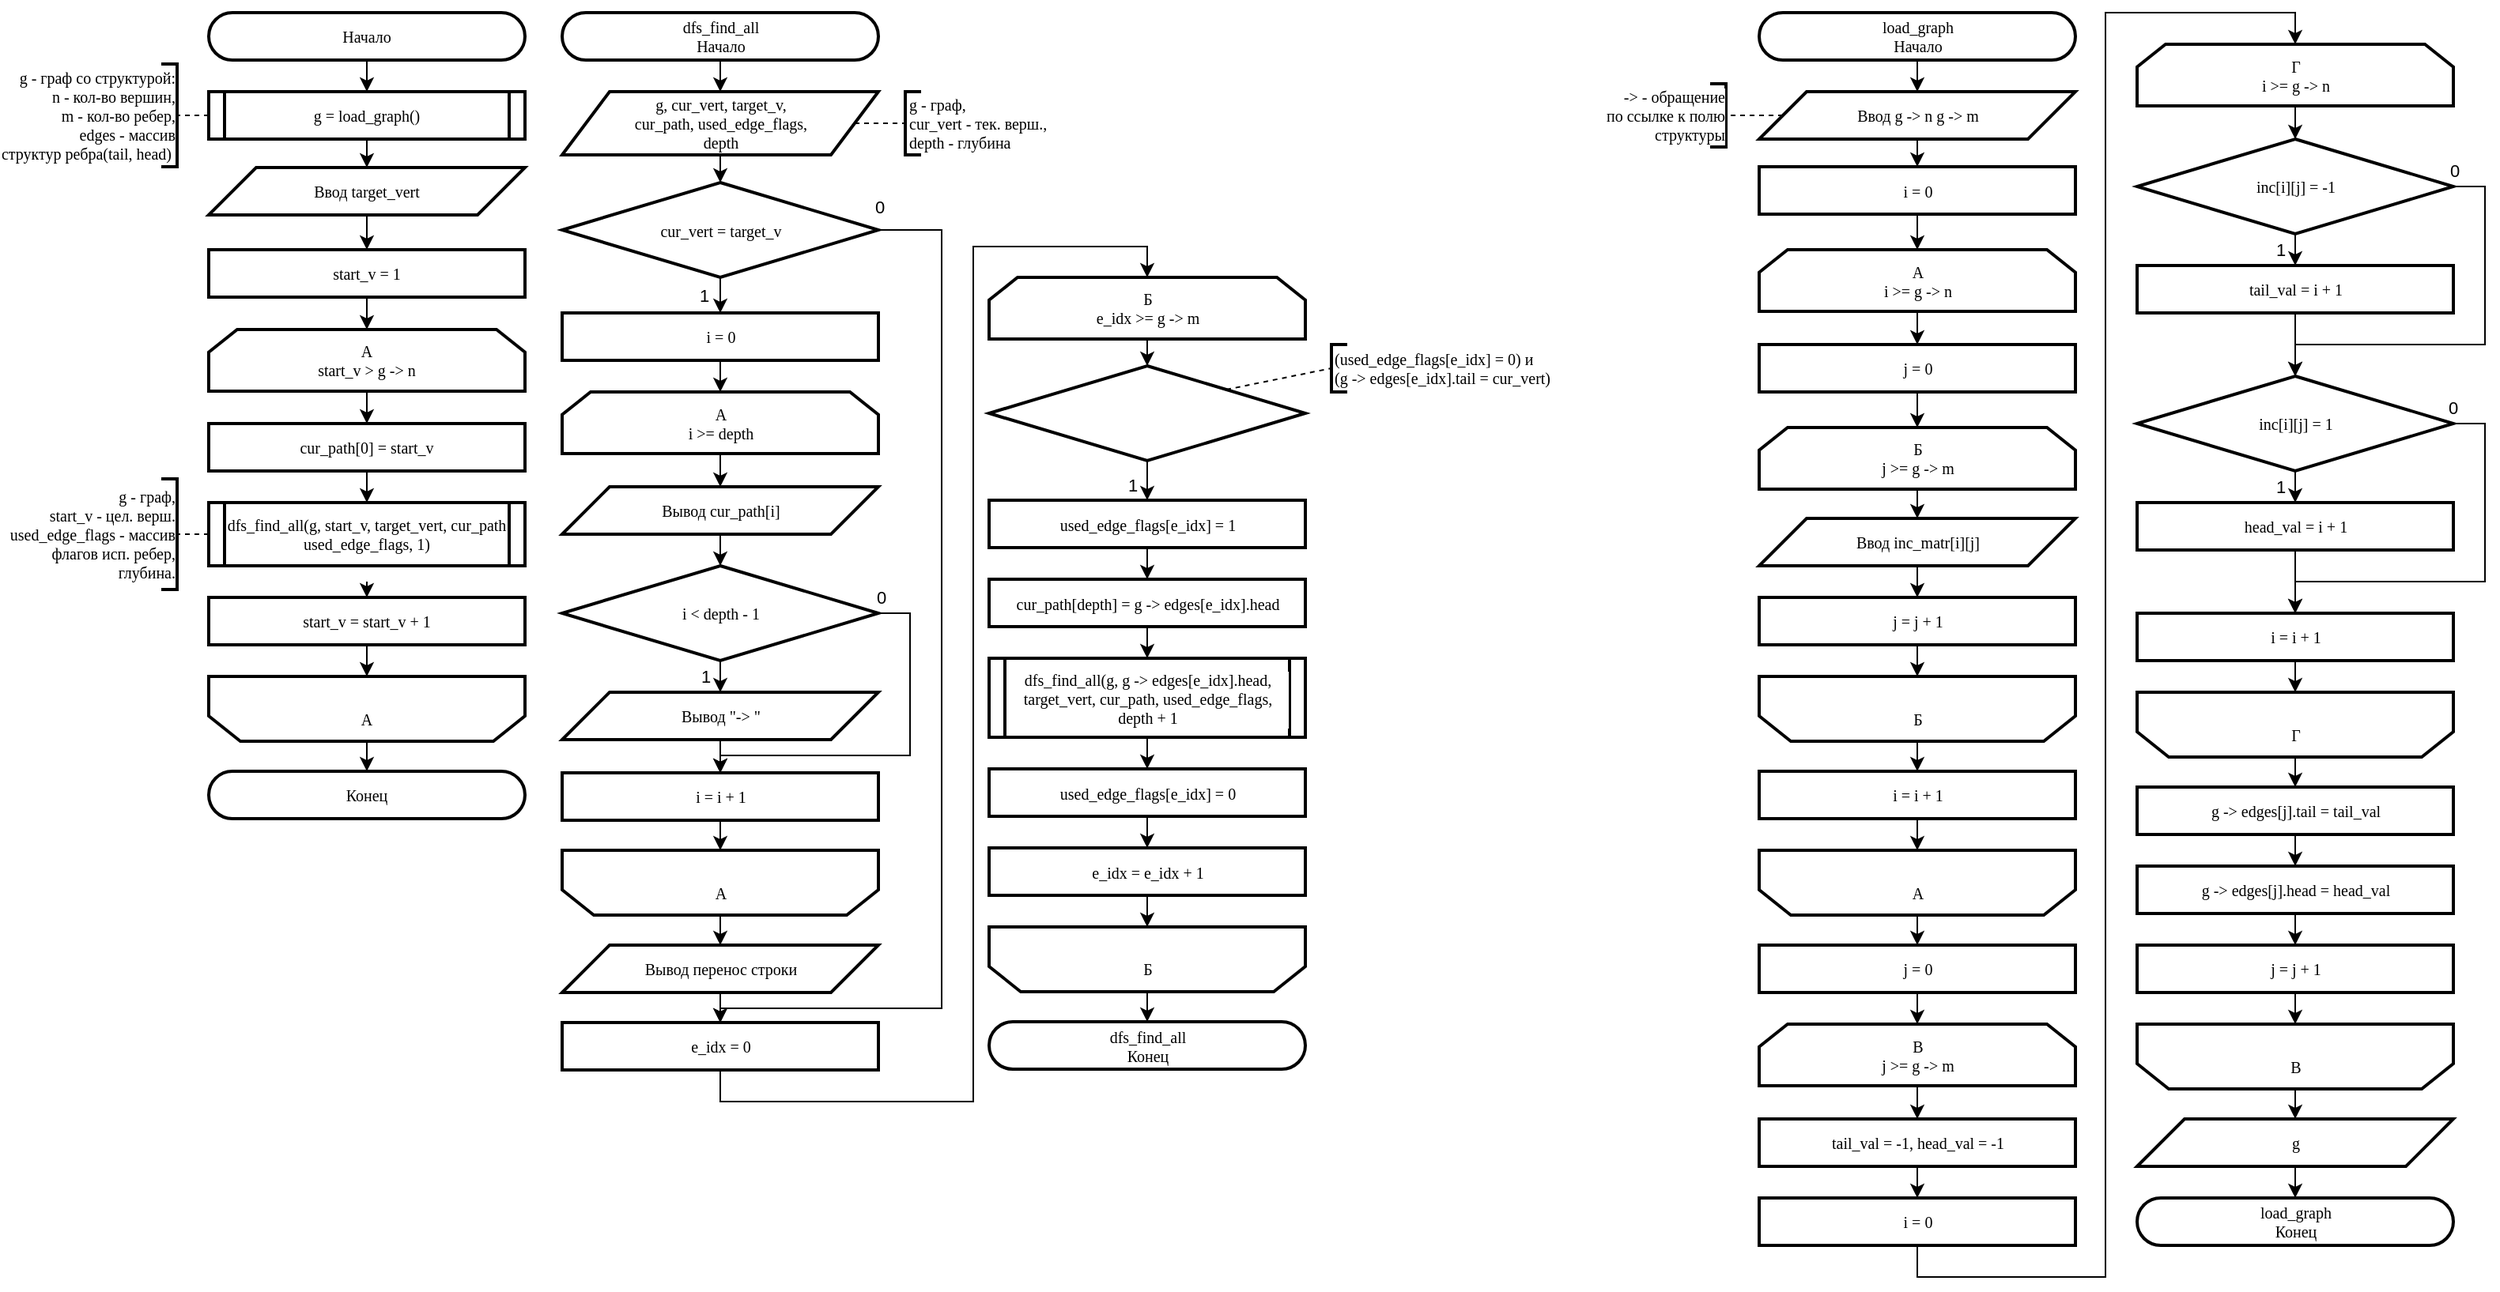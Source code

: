 <mxfile version="27.0.9">
  <diagram name="Page-1" id="dbdTNr7Wib1gjMflxDZy">
    <mxGraphModel dx="2163" dy="1329" grid="1" gridSize="10" guides="1" tooltips="1" connect="1" arrows="1" fold="1" page="1" pageScale="1" pageWidth="827" pageHeight="1169" math="0" shadow="0">
      <root>
        <mxCell id="0" />
        <mxCell id="1" parent="0" />
        <mxCell id="838Vv1wHQWAaXJnd_8k2-4" style="edgeStyle=orthogonalEdgeStyle;rounded=0;orthogonalLoop=1;jettySize=auto;html=1;exitX=0.5;exitY=1;exitDx=0;exitDy=0;entryX=0.5;entryY=0;entryDx=0;entryDy=0;" edge="1" parent="1" source="838Vv1wHQWAaXJnd_8k2-1" target="838Vv1wHQWAaXJnd_8k2-3">
          <mxGeometry relative="1" as="geometry" />
        </mxCell>
        <mxCell id="838Vv1wHQWAaXJnd_8k2-1" value="Начало" style="rounded=1;whiteSpace=wrap;html=1;arcSize=50;container=0;strokeWidth=2;fontFamily=JetBrainsMono Nerd Font;fontSize=10;labelBackgroundColor=#FFFFFF;" vertex="1" parent="1">
          <mxGeometry x="190" y="10" width="200" height="30" as="geometry" />
        </mxCell>
        <mxCell id="838Vv1wHQWAaXJnd_8k2-2" value="Конец" style="rounded=1;whiteSpace=wrap;html=1;arcSize=50;container=0;strokeWidth=2;fontFamily=JetBrainsMono Nerd Font;fontSize=10;labelBackgroundColor=#FFFFFF;" vertex="1" parent="1">
          <mxGeometry x="190" y="490" width="200" height="30" as="geometry" />
        </mxCell>
        <mxCell id="838Vv1wHQWAaXJnd_8k2-73" style="edgeStyle=orthogonalEdgeStyle;rounded=0;orthogonalLoop=1;jettySize=auto;html=1;exitX=0.5;exitY=1;exitDx=0;exitDy=0;entryX=0.5;entryY=0;entryDx=0;entryDy=0;" edge="1" parent="1" source="838Vv1wHQWAaXJnd_8k2-3" target="838Vv1wHQWAaXJnd_8k2-72">
          <mxGeometry relative="1" as="geometry" />
        </mxCell>
        <mxCell id="838Vv1wHQWAaXJnd_8k2-3" value="g = load_graph()" style="shape=process;whiteSpace=wrap;html=1;backgroundOutline=1;strokeWidth=2;size=0.05;fontFamily=JetBrainsMono Nerd Font;fontSize=10;labelBackgroundColor=#FFFFFF;" vertex="1" parent="1">
          <mxGeometry x="190.0" y="60" width="200" height="30" as="geometry" />
        </mxCell>
        <mxCell id="838Vv1wHQWAaXJnd_8k2-10" style="edgeStyle=orthogonalEdgeStyle;rounded=0;orthogonalLoop=1;jettySize=auto;html=1;exitX=0.5;exitY=1;exitDx=0;exitDy=0;entryX=0.5;entryY=0;entryDx=0;entryDy=0;" edge="1" parent="1" source="838Vv1wHQWAaXJnd_8k2-5" target="838Vv1wHQWAaXJnd_8k2-7">
          <mxGeometry relative="1" as="geometry" />
        </mxCell>
        <mxCell id="838Vv1wHQWAaXJnd_8k2-5" value="load_graph&lt;br&gt;Начало" style="rounded=1;whiteSpace=wrap;html=1;arcSize=50;container=0;strokeWidth=2;fontFamily=JetBrainsMono Nerd Font;fontSize=10;labelBackgroundColor=#FFFFFF;" vertex="1" parent="1">
          <mxGeometry x="1170.5" y="10" width="200" height="30" as="geometry" />
        </mxCell>
        <mxCell id="838Vv1wHQWAaXJnd_8k2-6" value="load_graph&lt;br&gt;Конец" style="rounded=1;whiteSpace=wrap;html=1;arcSize=50;container=0;strokeWidth=2;fontFamily=JetBrainsMono Nerd Font;fontSize=10;labelBackgroundColor=#FFFFFF;" vertex="1" parent="1">
          <mxGeometry x="1409.5" y="760" width="200" height="30" as="geometry" />
        </mxCell>
        <mxCell id="838Vv1wHQWAaXJnd_8k2-16" style="edgeStyle=orthogonalEdgeStyle;rounded=0;orthogonalLoop=1;jettySize=auto;html=1;exitX=0.5;exitY=1;exitDx=0;exitDy=0;entryX=0.5;entryY=0;entryDx=0;entryDy=0;" edge="1" parent="1" source="838Vv1wHQWAaXJnd_8k2-7" target="838Vv1wHQWAaXJnd_8k2-15">
          <mxGeometry relative="1" as="geometry" />
        </mxCell>
        <mxCell id="838Vv1wHQWAaXJnd_8k2-7" value="Ввод g -&amp;gt; n g -&amp;gt; m" style="shape=parallelogram;perimeter=parallelogramPerimeter;whiteSpace=wrap;html=1;fixedSize=1;size=30;container=0;strokeWidth=2;fontFamily=JetBrainsMono Nerd Font;fontSize=10;labelBackgroundColor=#FFFFFF;" vertex="1" parent="1">
          <mxGeometry x="1170.5" y="60" width="200" height="30" as="geometry" />
        </mxCell>
        <mxCell id="838Vv1wHQWAaXJnd_8k2-8" value="g - граф со структурой:&lt;br&gt;n - кол-во вершин,&lt;br&gt;m - кол-во ребер,&lt;br&gt;edges - массив&lt;br&gt;структур ребра(tail, head)&amp;nbsp;" style="strokeWidth=2;html=1;shape=mxgraph.flowchart.annotation_1;align=right;pointerEvents=1;fontFamily=JetBrainsMono Nerd Font;fontSize=10;labelBackgroundColor=#FFFFFF;direction=west;" vertex="1" parent="1">
          <mxGeometry x="160" y="42.5" width="10" height="65" as="geometry" />
        </mxCell>
        <mxCell id="838Vv1wHQWAaXJnd_8k2-9" style="edgeStyle=orthogonalEdgeStyle;rounded=0;orthogonalLoop=1;jettySize=auto;html=1;exitX=0;exitY=0.5;exitDx=0;exitDy=0;entryX=0;entryY=0.5;entryDx=0;entryDy=0;entryPerimeter=0;endArrow=none;endFill=0;dashed=1;fontFamily=JetBrainsMono Nerd Font;labelBackgroundColor=#FFFFFF;" edge="1" target="838Vv1wHQWAaXJnd_8k2-8" parent="1" source="838Vv1wHQWAaXJnd_8k2-3">
          <mxGeometry relative="1" as="geometry">
            <mxPoint x="410.0" y="75" as="sourcePoint" />
          </mxGeometry>
        </mxCell>
        <mxCell id="838Vv1wHQWAaXJnd_8k2-11" value="-&amp;gt; - обращение&lt;br&gt;по ссылке к полю&lt;br&gt;структуры" style="strokeWidth=2;html=1;shape=mxgraph.flowchart.annotation_1;align=right;pointerEvents=1;fontFamily=JetBrainsMono Nerd Font;fontSize=10;labelBackgroundColor=#FFFFFF;direction=west;" vertex="1" parent="1">
          <mxGeometry x="1139.5" y="55" width="10" height="40" as="geometry" />
        </mxCell>
        <mxCell id="838Vv1wHQWAaXJnd_8k2-12" style="edgeStyle=orthogonalEdgeStyle;rounded=0;orthogonalLoop=1;jettySize=auto;html=1;exitX=0;exitY=0.5;exitDx=0;exitDy=0;entryX=0;entryY=0.5;entryDx=0;entryDy=0;entryPerimeter=0;endArrow=none;endFill=0;dashed=1;fontFamily=JetBrainsMono Nerd Font;labelBackgroundColor=#FFFFFF;" edge="1" target="838Vv1wHQWAaXJnd_8k2-11" parent="1" source="838Vv1wHQWAaXJnd_8k2-7">
          <mxGeometry relative="1" as="geometry">
            <mxPoint x="1370.5" y="75" as="sourcePoint" />
          </mxGeometry>
        </mxCell>
        <mxCell id="838Vv1wHQWAaXJnd_8k2-24" style="edgeStyle=orthogonalEdgeStyle;rounded=0;orthogonalLoop=1;jettySize=auto;html=1;exitX=0.5;exitY=1;exitDx=0;exitDy=0;entryX=0.5;entryY=0;entryDx=0;entryDy=0;" edge="1" parent="1" source="838Vv1wHQWAaXJnd_8k2-13" target="838Vv1wHQWAaXJnd_8k2-23">
          <mxGeometry relative="1" as="geometry" />
        </mxCell>
        <mxCell id="838Vv1wHQWAaXJnd_8k2-13" value="&lt;div style=&quot;font-size: 10px;&quot;&gt;A&lt;/div&gt;&lt;div style=&quot;font-size: 10px;&quot;&gt;i &amp;gt;= g -&amp;gt; n&lt;/div&gt;" style="shape=loopLimit;whiteSpace=wrap;html=1;size=18;direction=east;strokeWidth=2;fontFamily=JetBrainsMono Nerd Font;fontSize=10;labelBackgroundColor=#FFFFFF;" vertex="1" parent="1">
          <mxGeometry x="1170.5" y="160" width="200" height="39" as="geometry" />
        </mxCell>
        <mxCell id="838Vv1wHQWAaXJnd_8k2-36" style="edgeStyle=orthogonalEdgeStyle;rounded=0;orthogonalLoop=1;jettySize=auto;html=1;exitX=0.5;exitY=0;exitDx=0;exitDy=0;entryX=0.5;entryY=0;entryDx=0;entryDy=0;" edge="1" parent="1" source="838Vv1wHQWAaXJnd_8k2-14" target="838Vv1wHQWAaXJnd_8k2-35">
          <mxGeometry relative="1" as="geometry" />
        </mxCell>
        <mxCell id="838Vv1wHQWAaXJnd_8k2-14" value="&lt;div style=&quot;font-size: 10px;&quot;&gt;&lt;br style=&quot;font-size: 10px;&quot;&gt;&lt;/div&gt;&lt;div style=&quot;font-size: 10px;&quot;&gt;A&lt;/div&gt;" style="shape=loopLimit;whiteSpace=wrap;html=1;size=20;direction=west;strokeWidth=2;fontFamily=JetBrainsMono Nerd Font;fontSize=10;labelBackgroundColor=#FFFFFF;" vertex="1" parent="1">
          <mxGeometry x="1170.5" y="540" width="200" height="41" as="geometry" />
        </mxCell>
        <mxCell id="838Vv1wHQWAaXJnd_8k2-18" style="edgeStyle=orthogonalEdgeStyle;rounded=0;orthogonalLoop=1;jettySize=auto;html=1;exitX=0.5;exitY=1;exitDx=0;exitDy=0;entryX=0.5;entryY=0;entryDx=0;entryDy=0;" edge="1" parent="1" source="838Vv1wHQWAaXJnd_8k2-15" target="838Vv1wHQWAaXJnd_8k2-13">
          <mxGeometry relative="1" as="geometry" />
        </mxCell>
        <mxCell id="838Vv1wHQWAaXJnd_8k2-15" value="i = 0" style="rounded=0;whiteSpace=wrap;html=1;strokeWidth=2;fontFamily=JetBrainsMono Nerd Font;fontSize=10;labelBackgroundColor=#FFFFFF;" vertex="1" parent="1">
          <mxGeometry x="1170.5" y="107.5" width="200" height="30" as="geometry" />
        </mxCell>
        <mxCell id="838Vv1wHQWAaXJnd_8k2-20" style="edgeStyle=orthogonalEdgeStyle;rounded=0;orthogonalLoop=1;jettySize=auto;html=1;exitX=0.5;exitY=1;exitDx=0;exitDy=0;entryX=0.5;entryY=1;entryDx=0;entryDy=0;" edge="1" parent="1" source="838Vv1wHQWAaXJnd_8k2-19" target="838Vv1wHQWAaXJnd_8k2-14">
          <mxGeometry relative="1" as="geometry" />
        </mxCell>
        <mxCell id="838Vv1wHQWAaXJnd_8k2-19" value="i = i + 1" style="rounded=0;whiteSpace=wrap;html=1;strokeWidth=2;fontFamily=JetBrainsMono Nerd Font;fontSize=10;labelBackgroundColor=#FFFFFF;" vertex="1" parent="1">
          <mxGeometry x="1170.5" y="490" width="200" height="30" as="geometry" />
        </mxCell>
        <mxCell id="838Vv1wHQWAaXJnd_8k2-31" style="edgeStyle=orthogonalEdgeStyle;rounded=0;orthogonalLoop=1;jettySize=auto;html=1;exitX=0.5;exitY=1;exitDx=0;exitDy=0;entryX=0.5;entryY=0;entryDx=0;entryDy=0;" edge="1" parent="1" source="838Vv1wHQWAaXJnd_8k2-21" target="838Vv1wHQWAaXJnd_8k2-30">
          <mxGeometry relative="1" as="geometry" />
        </mxCell>
        <mxCell id="838Vv1wHQWAaXJnd_8k2-21" value="&lt;div style=&quot;font-size: 10px;&quot;&gt;Б&lt;/div&gt;&lt;div style=&quot;font-size: 10px;&quot;&gt;j &amp;gt;= g -&amp;gt; m&lt;/div&gt;" style="shape=loopLimit;whiteSpace=wrap;html=1;size=18;direction=east;strokeWidth=2;fontFamily=JetBrainsMono Nerd Font;fontSize=10;labelBackgroundColor=#FFFFFF;" vertex="1" parent="1">
          <mxGeometry x="1170.5" y="272.5" width="200" height="39" as="geometry" />
        </mxCell>
        <mxCell id="838Vv1wHQWAaXJnd_8k2-22" style="edgeStyle=orthogonalEdgeStyle;rounded=0;orthogonalLoop=1;jettySize=auto;html=1;exitX=0.5;exitY=1;exitDx=0;exitDy=0;entryX=0.5;entryY=0;entryDx=0;entryDy=0;" edge="1" source="838Vv1wHQWAaXJnd_8k2-23" target="838Vv1wHQWAaXJnd_8k2-21" parent="1">
          <mxGeometry relative="1" as="geometry" />
        </mxCell>
        <mxCell id="838Vv1wHQWAaXJnd_8k2-23" value="j = 0" style="rounded=0;whiteSpace=wrap;html=1;strokeWidth=2;fontFamily=JetBrainsMono Nerd Font;fontSize=10;labelBackgroundColor=#FFFFFF;" vertex="1" parent="1">
          <mxGeometry x="1170.5" y="220" width="200" height="30" as="geometry" />
        </mxCell>
        <mxCell id="838Vv1wHQWAaXJnd_8k2-28" style="edgeStyle=orthogonalEdgeStyle;rounded=0;orthogonalLoop=1;jettySize=auto;html=1;exitX=0.5;exitY=0;exitDx=0;exitDy=0;entryX=0.5;entryY=0;entryDx=0;entryDy=0;" edge="1" parent="1" source="838Vv1wHQWAaXJnd_8k2-25" target="838Vv1wHQWAaXJnd_8k2-19">
          <mxGeometry relative="1" as="geometry" />
        </mxCell>
        <mxCell id="838Vv1wHQWAaXJnd_8k2-25" value="&lt;div style=&quot;font-size: 10px;&quot;&gt;&lt;br style=&quot;font-size: 10px;&quot;&gt;&lt;/div&gt;&lt;div style=&quot;font-size: 10px;&quot;&gt;Б&lt;/div&gt;" style="shape=loopLimit;whiteSpace=wrap;html=1;size=20;direction=west;strokeWidth=2;fontFamily=JetBrainsMono Nerd Font;fontSize=10;labelBackgroundColor=#FFFFFF;" vertex="1" parent="1">
          <mxGeometry x="1170.5" y="430" width="200" height="41" as="geometry" />
        </mxCell>
        <mxCell id="838Vv1wHQWAaXJnd_8k2-27" style="edgeStyle=orthogonalEdgeStyle;rounded=0;orthogonalLoop=1;jettySize=auto;html=1;exitX=0.5;exitY=1;exitDx=0;exitDy=0;entryX=0.5;entryY=1;entryDx=0;entryDy=0;" edge="1" parent="1" source="838Vv1wHQWAaXJnd_8k2-26" target="838Vv1wHQWAaXJnd_8k2-25">
          <mxGeometry relative="1" as="geometry" />
        </mxCell>
        <mxCell id="838Vv1wHQWAaXJnd_8k2-26" value="j = j + 1" style="rounded=0;whiteSpace=wrap;html=1;strokeWidth=2;fontFamily=JetBrainsMono Nerd Font;fontSize=10;labelBackgroundColor=#FFFFFF;" vertex="1" parent="1">
          <mxGeometry x="1170.5" y="380" width="200" height="30" as="geometry" />
        </mxCell>
        <mxCell id="838Vv1wHQWAaXJnd_8k2-32" style="edgeStyle=orthogonalEdgeStyle;rounded=0;orthogonalLoop=1;jettySize=auto;html=1;exitX=0.5;exitY=1;exitDx=0;exitDy=0;entryX=0.5;entryY=0;entryDx=0;entryDy=0;" edge="1" parent="1" source="838Vv1wHQWAaXJnd_8k2-30" target="838Vv1wHQWAaXJnd_8k2-26">
          <mxGeometry relative="1" as="geometry" />
        </mxCell>
        <mxCell id="838Vv1wHQWAaXJnd_8k2-30" value="Ввод inc_matr[i][j]" style="shape=parallelogram;perimeter=parallelogramPerimeter;whiteSpace=wrap;html=1;fixedSize=1;size=30;container=0;strokeWidth=2;fontFamily=JetBrainsMono Nerd Font;fontSize=10;labelBackgroundColor=#FFFFFF;" vertex="1" parent="1">
          <mxGeometry x="1170.5" y="330" width="200" height="30" as="geometry" />
        </mxCell>
        <mxCell id="838Vv1wHQWAaXJnd_8k2-41" style="edgeStyle=orthogonalEdgeStyle;rounded=0;orthogonalLoop=1;jettySize=auto;html=1;exitX=0.5;exitY=1;exitDx=0;exitDy=0;entryX=0.5;entryY=0;entryDx=0;entryDy=0;" edge="1" parent="1" source="838Vv1wHQWAaXJnd_8k2-33" target="838Vv1wHQWAaXJnd_8k2-40">
          <mxGeometry relative="1" as="geometry" />
        </mxCell>
        <mxCell id="838Vv1wHQWAaXJnd_8k2-33" value="&lt;div style=&quot;font-size: 10px;&quot;&gt;В&lt;/div&gt;&lt;div style=&quot;font-size: 10px;&quot;&gt;j &amp;gt;= g -&amp;gt; m&lt;/div&gt;" style="shape=loopLimit;whiteSpace=wrap;html=1;size=18;direction=east;strokeWidth=2;fontFamily=JetBrainsMono Nerd Font;fontSize=10;labelBackgroundColor=#FFFFFF;" vertex="1" parent="1">
          <mxGeometry x="1170.5" y="650" width="200" height="39" as="geometry" />
        </mxCell>
        <mxCell id="838Vv1wHQWAaXJnd_8k2-70" style="edgeStyle=orthogonalEdgeStyle;rounded=0;orthogonalLoop=1;jettySize=auto;html=1;exitX=0.5;exitY=0;exitDx=0;exitDy=0;entryX=0.5;entryY=0;entryDx=0;entryDy=0;" edge="1" parent="1" source="838Vv1wHQWAaXJnd_8k2-34" target="838Vv1wHQWAaXJnd_8k2-69">
          <mxGeometry relative="1" as="geometry" />
        </mxCell>
        <mxCell id="838Vv1wHQWAaXJnd_8k2-34" value="&lt;div style=&quot;font-size: 10px;&quot;&gt;&lt;br style=&quot;font-size: 10px;&quot;&gt;&lt;/div&gt;&lt;div style=&quot;font-size: 10px;&quot;&gt;В&lt;/div&gt;" style="shape=loopLimit;whiteSpace=wrap;html=1;size=20;direction=west;strokeWidth=2;fontFamily=JetBrainsMono Nerd Font;fontSize=10;labelBackgroundColor=#FFFFFF;" vertex="1" parent="1">
          <mxGeometry x="1409.5" y="650" width="200" height="41" as="geometry" />
        </mxCell>
        <mxCell id="838Vv1wHQWAaXJnd_8k2-37" style="edgeStyle=orthogonalEdgeStyle;rounded=0;orthogonalLoop=1;jettySize=auto;html=1;exitX=0.5;exitY=1;exitDx=0;exitDy=0;entryX=0.5;entryY=0;entryDx=0;entryDy=0;" edge="1" parent="1" source="838Vv1wHQWAaXJnd_8k2-35" target="838Vv1wHQWAaXJnd_8k2-33">
          <mxGeometry relative="1" as="geometry" />
        </mxCell>
        <mxCell id="838Vv1wHQWAaXJnd_8k2-35" value="j = 0" style="rounded=0;whiteSpace=wrap;html=1;strokeWidth=2;fontFamily=JetBrainsMono Nerd Font;fontSize=10;labelBackgroundColor=#FFFFFF;" vertex="1" parent="1">
          <mxGeometry x="1170.5" y="600" width="200" height="30" as="geometry" />
        </mxCell>
        <mxCell id="838Vv1wHQWAaXJnd_8k2-39" style="edgeStyle=orthogonalEdgeStyle;rounded=0;orthogonalLoop=1;jettySize=auto;html=1;exitX=0.5;exitY=1;exitDx=0;exitDy=0;entryX=0.5;entryY=1;entryDx=0;entryDy=0;" edge="1" parent="1" source="838Vv1wHQWAaXJnd_8k2-38" target="838Vv1wHQWAaXJnd_8k2-34">
          <mxGeometry relative="1" as="geometry" />
        </mxCell>
        <mxCell id="838Vv1wHQWAaXJnd_8k2-38" value="j = j + 1" style="rounded=0;whiteSpace=wrap;html=1;strokeWidth=2;fontFamily=JetBrainsMono Nerd Font;fontSize=10;labelBackgroundColor=#FFFFFF;" vertex="1" parent="1">
          <mxGeometry x="1409.5" y="600" width="200" height="30" as="geometry" />
        </mxCell>
        <mxCell id="838Vv1wHQWAaXJnd_8k2-45" style="edgeStyle=orthogonalEdgeStyle;rounded=0;orthogonalLoop=1;jettySize=auto;html=1;exitX=0.5;exitY=1;exitDx=0;exitDy=0;entryX=0.5;entryY=0;entryDx=0;entryDy=0;" edge="1" parent="1" source="838Vv1wHQWAaXJnd_8k2-40" target="838Vv1wHQWAaXJnd_8k2-44">
          <mxGeometry relative="1" as="geometry" />
        </mxCell>
        <mxCell id="838Vv1wHQWAaXJnd_8k2-40" value="tail_val = -1, head_val = -1" style="rounded=0;whiteSpace=wrap;html=1;strokeWidth=2;fontFamily=JetBrainsMono Nerd Font;fontSize=10;labelBackgroundColor=#FFFFFF;" vertex="1" parent="1">
          <mxGeometry x="1170.5" y="710" width="200" height="30" as="geometry" />
        </mxCell>
        <mxCell id="838Vv1wHQWAaXJnd_8k2-57" style="edgeStyle=orthogonalEdgeStyle;rounded=0;orthogonalLoop=1;jettySize=auto;html=1;exitX=0.5;exitY=1;exitDx=0;exitDy=0;entryX=0.5;entryY=0;entryDx=0;entryDy=0;" edge="1" parent="1" source="838Vv1wHQWAaXJnd_8k2-42" target="838Vv1wHQWAaXJnd_8k2-54">
          <mxGeometry relative="1" as="geometry" />
        </mxCell>
        <mxCell id="838Vv1wHQWAaXJnd_8k2-42" value="&lt;div style=&quot;font-size: 10px;&quot;&gt;Г&lt;/div&gt;&lt;div style=&quot;font-size: 10px;&quot;&gt;i &amp;gt;= g -&amp;gt; n&lt;/div&gt;" style="shape=loopLimit;whiteSpace=wrap;html=1;size=18;direction=east;strokeWidth=2;fontFamily=JetBrainsMono Nerd Font;fontSize=10;labelBackgroundColor=#FFFFFF;" vertex="1" parent="1">
          <mxGeometry x="1409.5" y="30" width="200" height="39" as="geometry" />
        </mxCell>
        <mxCell id="838Vv1wHQWAaXJnd_8k2-51" style="edgeStyle=orthogonalEdgeStyle;rounded=0;orthogonalLoop=1;jettySize=auto;html=1;exitX=0.5;exitY=0;exitDx=0;exitDy=0;entryX=0.5;entryY=0;entryDx=0;entryDy=0;" edge="1" parent="1" source="838Vv1wHQWAaXJnd_8k2-43" target="838Vv1wHQWAaXJnd_8k2-49">
          <mxGeometry relative="1" as="geometry" />
        </mxCell>
        <mxCell id="838Vv1wHQWAaXJnd_8k2-43" value="&lt;div style=&quot;font-size: 10px;&quot;&gt;&lt;br style=&quot;font-size: 10px;&quot;&gt;&lt;/div&gt;&lt;div style=&quot;font-size: 10px;&quot;&gt;Г&lt;/div&gt;" style="shape=loopLimit;whiteSpace=wrap;html=1;size=20;direction=west;strokeWidth=2;fontFamily=JetBrainsMono Nerd Font;fontSize=10;labelBackgroundColor=#FFFFFF;" vertex="1" parent="1">
          <mxGeometry x="1409.5" y="440" width="200" height="41" as="geometry" />
        </mxCell>
        <mxCell id="838Vv1wHQWAaXJnd_8k2-46" style="edgeStyle=orthogonalEdgeStyle;rounded=0;orthogonalLoop=1;jettySize=auto;html=1;exitX=0.5;exitY=1;exitDx=0;exitDy=0;entryX=0.5;entryY=0;entryDx=0;entryDy=0;" edge="1" parent="1" source="838Vv1wHQWAaXJnd_8k2-44" target="838Vv1wHQWAaXJnd_8k2-42">
          <mxGeometry relative="1" as="geometry">
            <Array as="points">
              <mxPoint x="1270.5" y="810" />
              <mxPoint x="1389.5" y="810" />
              <mxPoint x="1389.5" y="10" />
              <mxPoint x="1509.5" y="10" />
            </Array>
          </mxGeometry>
        </mxCell>
        <mxCell id="838Vv1wHQWAaXJnd_8k2-44" value="i = 0" style="rounded=0;whiteSpace=wrap;html=1;strokeWidth=2;fontFamily=JetBrainsMono Nerd Font;fontSize=10;labelBackgroundColor=#FFFFFF;" vertex="1" parent="1">
          <mxGeometry x="1170.5" y="760" width="200" height="30" as="geometry" />
        </mxCell>
        <mxCell id="838Vv1wHQWAaXJnd_8k2-48" style="edgeStyle=orthogonalEdgeStyle;rounded=0;orthogonalLoop=1;jettySize=auto;html=1;exitX=0.5;exitY=1;exitDx=0;exitDy=0;entryX=0.5;entryY=1;entryDx=0;entryDy=0;" edge="1" parent="1" source="838Vv1wHQWAaXJnd_8k2-47" target="838Vv1wHQWAaXJnd_8k2-43">
          <mxGeometry relative="1" as="geometry" />
        </mxCell>
        <mxCell id="838Vv1wHQWAaXJnd_8k2-47" value="i = i + 1" style="rounded=0;whiteSpace=wrap;html=1;strokeWidth=2;fontFamily=JetBrainsMono Nerd Font;fontSize=10;labelBackgroundColor=#FFFFFF;" vertex="1" parent="1">
          <mxGeometry x="1409.5" y="390" width="200" height="30" as="geometry" />
        </mxCell>
        <mxCell id="838Vv1wHQWAaXJnd_8k2-52" style="edgeStyle=orthogonalEdgeStyle;rounded=0;orthogonalLoop=1;jettySize=auto;html=1;exitX=0.5;exitY=1;exitDx=0;exitDy=0;entryX=0.5;entryY=0;entryDx=0;entryDy=0;" edge="1" parent="1" source="838Vv1wHQWAaXJnd_8k2-49" target="838Vv1wHQWAaXJnd_8k2-50">
          <mxGeometry relative="1" as="geometry" />
        </mxCell>
        <mxCell id="838Vv1wHQWAaXJnd_8k2-49" value="g -&amp;gt; edges[j].tail = tail_val" style="rounded=0;whiteSpace=wrap;html=1;strokeWidth=2;fontFamily=JetBrainsMono Nerd Font;fontSize=10;labelBackgroundColor=#FFFFFF;" vertex="1" parent="1">
          <mxGeometry x="1409.5" y="500" width="200" height="30" as="geometry" />
        </mxCell>
        <mxCell id="838Vv1wHQWAaXJnd_8k2-53" style="edgeStyle=orthogonalEdgeStyle;rounded=0;orthogonalLoop=1;jettySize=auto;html=1;exitX=0.5;exitY=1;exitDx=0;exitDy=0;entryX=0.5;entryY=0;entryDx=0;entryDy=0;" edge="1" parent="1" source="838Vv1wHQWAaXJnd_8k2-50" target="838Vv1wHQWAaXJnd_8k2-38">
          <mxGeometry relative="1" as="geometry" />
        </mxCell>
        <mxCell id="838Vv1wHQWAaXJnd_8k2-50" value="g -&amp;gt; edges[j].head = head_val" style="rounded=0;whiteSpace=wrap;html=1;strokeWidth=2;fontFamily=JetBrainsMono Nerd Font;fontSize=10;labelBackgroundColor=#FFFFFF;" vertex="1" parent="1">
          <mxGeometry x="1409.5" y="550" width="200" height="30" as="geometry" />
        </mxCell>
        <mxCell id="838Vv1wHQWAaXJnd_8k2-58" style="edgeStyle=orthogonalEdgeStyle;rounded=0;orthogonalLoop=1;jettySize=auto;html=1;exitX=0.5;exitY=1;exitDx=0;exitDy=0;entryX=0.5;entryY=0;entryDx=0;entryDy=0;" edge="1" parent="1" source="838Vv1wHQWAaXJnd_8k2-54" target="838Vv1wHQWAaXJnd_8k2-56">
          <mxGeometry relative="1" as="geometry" />
        </mxCell>
        <mxCell id="838Vv1wHQWAaXJnd_8k2-59" value="1" style="edgeLabel;html=1;align=center;verticalAlign=middle;resizable=0;points=[];" vertex="1" connectable="0" parent="838Vv1wHQWAaXJnd_8k2-58">
          <mxGeometry x="-0.28" y="1" relative="1" as="geometry">
            <mxPoint x="-11" y="3" as="offset" />
          </mxGeometry>
        </mxCell>
        <mxCell id="838Vv1wHQWAaXJnd_8k2-60" style="edgeStyle=orthogonalEdgeStyle;rounded=0;orthogonalLoop=1;jettySize=auto;html=1;exitX=1;exitY=0.5;exitDx=0;exitDy=0;entryX=0.5;entryY=0;entryDx=0;entryDy=0;" edge="1" parent="1" source="838Vv1wHQWAaXJnd_8k2-54" target="838Vv1wHQWAaXJnd_8k2-55">
          <mxGeometry relative="1" as="geometry">
            <Array as="points">
              <mxPoint x="1629.5" y="120" />
              <mxPoint x="1629.5" y="220" />
              <mxPoint x="1509.5" y="220" />
            </Array>
          </mxGeometry>
        </mxCell>
        <mxCell id="838Vv1wHQWAaXJnd_8k2-61" value="0" style="edgeLabel;html=1;align=center;verticalAlign=middle;resizable=0;points=[];" vertex="1" connectable="0" parent="838Vv1wHQWAaXJnd_8k2-60">
          <mxGeometry x="-0.923" relative="1" as="geometry">
            <mxPoint x="-10" y="-10" as="offset" />
          </mxGeometry>
        </mxCell>
        <mxCell id="838Vv1wHQWAaXJnd_8k2-54" value="inc[i][j] = -1" style="rhombus;whiteSpace=wrap;html=1;strokeWidth=2;fontFamily=JetBrainsMono Nerd Font;fontSize=10;labelBackgroundColor=#FFFFFF;" vertex="1" parent="1">
          <mxGeometry x="1409.5" y="90.0" width="200" height="60" as="geometry" />
        </mxCell>
        <mxCell id="838Vv1wHQWAaXJnd_8k2-64" style="edgeStyle=orthogonalEdgeStyle;rounded=0;orthogonalLoop=1;jettySize=auto;html=1;exitX=0.5;exitY=1;exitDx=0;exitDy=0;entryX=0.5;entryY=0;entryDx=0;entryDy=0;" edge="1" parent="1" source="838Vv1wHQWAaXJnd_8k2-55" target="838Vv1wHQWAaXJnd_8k2-63">
          <mxGeometry relative="1" as="geometry" />
        </mxCell>
        <mxCell id="838Vv1wHQWAaXJnd_8k2-66" value="1" style="edgeLabel;html=1;align=center;verticalAlign=middle;resizable=0;points=[];" vertex="1" connectable="0" parent="838Vv1wHQWAaXJnd_8k2-64">
          <mxGeometry x="-0.29" y="-2" relative="1" as="geometry">
            <mxPoint x="-8" y="3" as="offset" />
          </mxGeometry>
        </mxCell>
        <mxCell id="838Vv1wHQWAaXJnd_8k2-65" style="edgeStyle=orthogonalEdgeStyle;rounded=0;orthogonalLoop=1;jettySize=auto;html=1;exitX=1;exitY=0.5;exitDx=0;exitDy=0;entryX=0.5;entryY=0;entryDx=0;entryDy=0;" edge="1" parent="1" source="838Vv1wHQWAaXJnd_8k2-55" target="838Vv1wHQWAaXJnd_8k2-47">
          <mxGeometry relative="1" as="geometry">
            <Array as="points">
              <mxPoint x="1629.5" y="270" />
              <mxPoint x="1629.5" y="370" />
              <mxPoint x="1509.5" y="370" />
            </Array>
          </mxGeometry>
        </mxCell>
        <mxCell id="838Vv1wHQWAaXJnd_8k2-67" value="0" style="edgeLabel;html=1;align=center;verticalAlign=middle;resizable=0;points=[];" vertex="1" connectable="0" parent="838Vv1wHQWAaXJnd_8k2-65">
          <mxGeometry x="-0.962" y="2" relative="1" as="geometry">
            <mxPoint x="-6" y="-8" as="offset" />
          </mxGeometry>
        </mxCell>
        <mxCell id="838Vv1wHQWAaXJnd_8k2-55" value="inc[i][j] = 1" style="rhombus;whiteSpace=wrap;html=1;strokeWidth=2;fontFamily=JetBrainsMono Nerd Font;fontSize=10;labelBackgroundColor=#FFFFFF;" vertex="1" parent="1">
          <mxGeometry x="1409.5" y="240.0" width="200" height="60" as="geometry" />
        </mxCell>
        <mxCell id="838Vv1wHQWAaXJnd_8k2-62" style="edgeStyle=orthogonalEdgeStyle;rounded=0;orthogonalLoop=1;jettySize=auto;html=1;exitX=0.5;exitY=1;exitDx=0;exitDy=0;entryX=0.5;entryY=0;entryDx=0;entryDy=0;" edge="1" parent="1" source="838Vv1wHQWAaXJnd_8k2-56" target="838Vv1wHQWAaXJnd_8k2-55">
          <mxGeometry relative="1" as="geometry" />
        </mxCell>
        <mxCell id="838Vv1wHQWAaXJnd_8k2-56" value="tail_val = i + 1" style="rounded=0;whiteSpace=wrap;html=1;strokeWidth=2;fontFamily=JetBrainsMono Nerd Font;fontSize=10;labelBackgroundColor=#FFFFFF;" vertex="1" parent="1">
          <mxGeometry x="1409.5" y="170" width="200" height="30" as="geometry" />
        </mxCell>
        <mxCell id="838Vv1wHQWAaXJnd_8k2-68" style="edgeStyle=orthogonalEdgeStyle;rounded=0;orthogonalLoop=1;jettySize=auto;html=1;exitX=0.5;exitY=1;exitDx=0;exitDy=0;entryX=0.5;entryY=0;entryDx=0;entryDy=0;" edge="1" parent="1" source="838Vv1wHQWAaXJnd_8k2-63" target="838Vv1wHQWAaXJnd_8k2-47">
          <mxGeometry relative="1" as="geometry" />
        </mxCell>
        <mxCell id="838Vv1wHQWAaXJnd_8k2-63" value="head_val = i + 1" style="rounded=0;whiteSpace=wrap;html=1;strokeWidth=2;fontFamily=JetBrainsMono Nerd Font;fontSize=10;labelBackgroundColor=#FFFFFF;" vertex="1" parent="1">
          <mxGeometry x="1409.5" y="320" width="200" height="30" as="geometry" />
        </mxCell>
        <mxCell id="838Vv1wHQWAaXJnd_8k2-69" value="g" style="shape=parallelogram;perimeter=parallelogramPerimeter;whiteSpace=wrap;html=1;fixedSize=1;size=30;container=0;strokeWidth=2;fontFamily=JetBrainsMono Nerd Font;fontSize=10;labelBackgroundColor=#FFFFFF;" vertex="1" parent="1">
          <mxGeometry x="1409.5" y="710" width="200" height="30" as="geometry" />
        </mxCell>
        <mxCell id="838Vv1wHQWAaXJnd_8k2-71" style="edgeStyle=orthogonalEdgeStyle;rounded=0;orthogonalLoop=1;jettySize=auto;html=1;exitX=0.5;exitY=1;exitDx=0;exitDy=0;entryX=0.5;entryY=0;entryDx=0;entryDy=0;" edge="1" parent="1" source="838Vv1wHQWAaXJnd_8k2-69" target="838Vv1wHQWAaXJnd_8k2-6">
          <mxGeometry relative="1" as="geometry" />
        </mxCell>
        <mxCell id="838Vv1wHQWAaXJnd_8k2-77" style="edgeStyle=orthogonalEdgeStyle;rounded=0;orthogonalLoop=1;jettySize=auto;html=1;exitX=0.5;exitY=1;exitDx=0;exitDy=0;entryX=0.5;entryY=0;entryDx=0;entryDy=0;" edge="1" parent="1" source="838Vv1wHQWAaXJnd_8k2-72" target="838Vv1wHQWAaXJnd_8k2-76">
          <mxGeometry relative="1" as="geometry" />
        </mxCell>
        <mxCell id="838Vv1wHQWAaXJnd_8k2-72" value="Ввод target_vert" style="shape=parallelogram;perimeter=parallelogramPerimeter;whiteSpace=wrap;html=1;fixedSize=1;size=30;container=0;strokeWidth=2;fontFamily=JetBrainsMono Nerd Font;fontSize=10;labelBackgroundColor=#FFFFFF;" vertex="1" parent="1">
          <mxGeometry x="190" y="108" width="200" height="30" as="geometry" />
        </mxCell>
        <mxCell id="838Vv1wHQWAaXJnd_8k2-82" style="edgeStyle=orthogonalEdgeStyle;rounded=0;orthogonalLoop=1;jettySize=auto;html=1;exitX=0.5;exitY=1;exitDx=0;exitDy=0;entryX=0.5;entryY=0;entryDx=0;entryDy=0;" edge="1" parent="1" source="838Vv1wHQWAaXJnd_8k2-74" target="838Vv1wHQWAaXJnd_8k2-81">
          <mxGeometry relative="1" as="geometry" />
        </mxCell>
        <mxCell id="838Vv1wHQWAaXJnd_8k2-74" value="&lt;div style=&quot;font-size: 10px;&quot;&gt;A&lt;/div&gt;&lt;div style=&quot;font-size: 10px;&quot;&gt;start_v &amp;gt; g -&amp;gt; n&lt;/div&gt;" style="shape=loopLimit;whiteSpace=wrap;html=1;size=18;direction=east;strokeWidth=2;fontFamily=JetBrainsMono Nerd Font;fontSize=10;labelBackgroundColor=#FFFFFF;" vertex="1" parent="1">
          <mxGeometry x="190.0" y="210.5" width="200" height="39" as="geometry" />
        </mxCell>
        <mxCell id="838Vv1wHQWAaXJnd_8k2-144" style="edgeStyle=orthogonalEdgeStyle;rounded=0;orthogonalLoop=1;jettySize=auto;html=1;exitX=0.5;exitY=0;exitDx=0;exitDy=0;entryX=0.5;entryY=0;entryDx=0;entryDy=0;" edge="1" parent="1" source="838Vv1wHQWAaXJnd_8k2-75" target="838Vv1wHQWAaXJnd_8k2-2">
          <mxGeometry relative="1" as="geometry" />
        </mxCell>
        <mxCell id="838Vv1wHQWAaXJnd_8k2-75" value="&lt;div style=&quot;font-size: 10px;&quot;&gt;&lt;br style=&quot;font-size: 10px;&quot;&gt;&lt;/div&gt;&lt;div style=&quot;font-size: 10px;&quot;&gt;A&lt;/div&gt;" style="shape=loopLimit;whiteSpace=wrap;html=1;size=20;direction=west;strokeWidth=2;fontFamily=JetBrainsMono Nerd Font;fontSize=10;labelBackgroundColor=#FFFFFF;" vertex="1" parent="1">
          <mxGeometry x="190.0" y="430" width="200" height="41" as="geometry" />
        </mxCell>
        <mxCell id="838Vv1wHQWAaXJnd_8k2-78" style="edgeStyle=orthogonalEdgeStyle;rounded=0;orthogonalLoop=1;jettySize=auto;html=1;exitX=0.5;exitY=1;exitDx=0;exitDy=0;entryX=0.5;entryY=0;entryDx=0;entryDy=0;" edge="1" parent="1" source="838Vv1wHQWAaXJnd_8k2-76" target="838Vv1wHQWAaXJnd_8k2-74">
          <mxGeometry relative="1" as="geometry" />
        </mxCell>
        <mxCell id="838Vv1wHQWAaXJnd_8k2-76" value="start_v = 1" style="rounded=0;whiteSpace=wrap;html=1;strokeWidth=2;fontFamily=JetBrainsMono Nerd Font;fontSize=10;labelBackgroundColor=#FFFFFF;" vertex="1" parent="1">
          <mxGeometry x="190.0" y="160" width="200" height="30" as="geometry" />
        </mxCell>
        <mxCell id="838Vv1wHQWAaXJnd_8k2-80" style="edgeStyle=orthogonalEdgeStyle;rounded=0;orthogonalLoop=1;jettySize=auto;html=1;exitX=0.5;exitY=1;exitDx=0;exitDy=0;entryX=0.5;entryY=1;entryDx=0;entryDy=0;" edge="1" parent="1" source="838Vv1wHQWAaXJnd_8k2-79" target="838Vv1wHQWAaXJnd_8k2-75">
          <mxGeometry relative="1" as="geometry" />
        </mxCell>
        <mxCell id="838Vv1wHQWAaXJnd_8k2-79" value="start_v = start_v + 1" style="rounded=0;whiteSpace=wrap;html=1;strokeWidth=2;fontFamily=JetBrainsMono Nerd Font;fontSize=10;labelBackgroundColor=#FFFFFF;" vertex="1" parent="1">
          <mxGeometry x="190.0" y="380" width="200" height="30" as="geometry" />
        </mxCell>
        <mxCell id="838Vv1wHQWAaXJnd_8k2-84" style="edgeStyle=orthogonalEdgeStyle;rounded=0;orthogonalLoop=1;jettySize=auto;html=1;exitX=0.5;exitY=1;exitDx=0;exitDy=0;entryX=0.5;entryY=0;entryDx=0;entryDy=0;" edge="1" parent="1" source="838Vv1wHQWAaXJnd_8k2-81" target="838Vv1wHQWAaXJnd_8k2-83">
          <mxGeometry relative="1" as="geometry" />
        </mxCell>
        <mxCell id="838Vv1wHQWAaXJnd_8k2-81" value="cur_path[0] = start_v" style="rounded=0;whiteSpace=wrap;html=1;strokeWidth=2;fontFamily=JetBrainsMono Nerd Font;fontSize=10;labelBackgroundColor=#FFFFFF;" vertex="1" parent="1">
          <mxGeometry x="190.0" y="270" width="200" height="30" as="geometry" />
        </mxCell>
        <mxCell id="838Vv1wHQWAaXJnd_8k2-87" style="edgeStyle=orthogonalEdgeStyle;rounded=0;orthogonalLoop=1;jettySize=auto;html=1;exitX=0.5;exitY=1;exitDx=0;exitDy=0;entryX=0.5;entryY=0;entryDx=0;entryDy=0;" edge="1" parent="1" target="838Vv1wHQWAaXJnd_8k2-79">
          <mxGeometry relative="1" as="geometry">
            <mxPoint x="290" y="370" as="sourcePoint" />
          </mxGeometry>
        </mxCell>
        <mxCell id="838Vv1wHQWAaXJnd_8k2-83" value="dfs_find_all(g, start_v, target_vert, cur_path&lt;br&gt;used_edge_flags, 1)" style="shape=process;whiteSpace=wrap;html=1;backgroundOutline=1;strokeWidth=2;size=0.05;fontFamily=JetBrainsMono Nerd Font;fontSize=10;labelBackgroundColor=#FFFFFF;" vertex="1" parent="1">
          <mxGeometry x="190" y="320" width="200" height="40" as="geometry" />
        </mxCell>
        <mxCell id="838Vv1wHQWAaXJnd_8k2-85" value="g - граф,&lt;br&gt;start_v - цел. верш.&lt;br&gt;used_edge_flags - массив&lt;br&gt;флагов исп. ребер,&lt;br&gt;глубина." style="strokeWidth=2;html=1;shape=mxgraph.flowchart.annotation_1;align=right;pointerEvents=1;fontFamily=JetBrainsMono Nerd Font;fontSize=10;labelBackgroundColor=#FFFFFF;direction=west;" vertex="1" parent="1">
          <mxGeometry x="160" y="305" width="10" height="70" as="geometry" />
        </mxCell>
        <mxCell id="838Vv1wHQWAaXJnd_8k2-86" style="edgeStyle=orthogonalEdgeStyle;rounded=0;orthogonalLoop=1;jettySize=auto;html=1;exitX=0;exitY=0.5;exitDx=0;exitDy=0;entryX=0;entryY=0.5;entryDx=0;entryDy=0;entryPerimeter=0;endArrow=none;endFill=0;dashed=1;fontFamily=JetBrainsMono Nerd Font;labelBackgroundColor=#FFFFFF;" edge="1" target="838Vv1wHQWAaXJnd_8k2-85" parent="1" source="838Vv1wHQWAaXJnd_8k2-83">
          <mxGeometry relative="1" as="geometry">
            <mxPoint x="420.0" y="335" as="sourcePoint" />
          </mxGeometry>
        </mxCell>
        <mxCell id="838Vv1wHQWAaXJnd_8k2-93" style="edgeStyle=orthogonalEdgeStyle;rounded=0;orthogonalLoop=1;jettySize=auto;html=1;exitX=0.5;exitY=1;exitDx=0;exitDy=0;entryX=0.5;entryY=0;entryDx=0;entryDy=0;" edge="1" parent="1" source="838Vv1wHQWAaXJnd_8k2-88" target="838Vv1wHQWAaXJnd_8k2-90">
          <mxGeometry relative="1" as="geometry" />
        </mxCell>
        <mxCell id="838Vv1wHQWAaXJnd_8k2-88" value="dfs_find_all&lt;br&gt;Начало" style="rounded=1;whiteSpace=wrap;html=1;arcSize=50;container=0;strokeWidth=2;fontFamily=JetBrainsMono Nerd Font;fontSize=10;labelBackgroundColor=#FFFFFF;" vertex="1" parent="1">
          <mxGeometry x="413.5" y="10" width="200" height="30" as="geometry" />
        </mxCell>
        <mxCell id="838Vv1wHQWAaXJnd_8k2-89" value="dfs_find_all&lt;br&gt;Конец" style="rounded=1;whiteSpace=wrap;html=1;arcSize=50;container=0;strokeWidth=2;fontFamily=JetBrainsMono Nerd Font;fontSize=10;labelBackgroundColor=#FFFFFF;" vertex="1" parent="1">
          <mxGeometry x="683.5" y="648.5" width="200" height="30" as="geometry" />
        </mxCell>
        <mxCell id="838Vv1wHQWAaXJnd_8k2-95" style="edgeStyle=orthogonalEdgeStyle;rounded=0;orthogonalLoop=1;jettySize=auto;html=1;exitX=0.5;exitY=1;exitDx=0;exitDy=0;entryX=0.5;entryY=0;entryDx=0;entryDy=0;" edge="1" parent="1" source="838Vv1wHQWAaXJnd_8k2-90" target="838Vv1wHQWAaXJnd_8k2-94">
          <mxGeometry relative="1" as="geometry" />
        </mxCell>
        <mxCell id="838Vv1wHQWAaXJnd_8k2-90" value="g, cur_vert, target_v, &lt;br&gt;cur_path, used_edge_flags, &lt;br&gt;depth" style="shape=parallelogram;perimeter=parallelogramPerimeter;whiteSpace=wrap;html=1;fixedSize=1;size=30;container=0;strokeWidth=2;fontFamily=JetBrainsMono Nerd Font;fontSize=10;labelBackgroundColor=#FFFFFF;" vertex="1" parent="1">
          <mxGeometry x="413.5" y="60" width="200" height="40" as="geometry" />
        </mxCell>
        <mxCell id="838Vv1wHQWAaXJnd_8k2-91" value="g - граф,&lt;br&gt;cur_vert - тек. верш.,&lt;br&gt;depth - глубина" style="strokeWidth=2;html=1;shape=mxgraph.flowchart.annotation_1;align=left;pointerEvents=1;fontFamily=JetBrainsMono Nerd Font;fontSize=10;labelBackgroundColor=#FFFFFF;" vertex="1" parent="1">
          <mxGeometry x="630.5" y="60" width="10" height="40" as="geometry" />
        </mxCell>
        <mxCell id="838Vv1wHQWAaXJnd_8k2-92" style="edgeStyle=orthogonalEdgeStyle;rounded=0;orthogonalLoop=1;jettySize=auto;html=1;exitX=1;exitY=0.5;exitDx=0;exitDy=0;entryX=0;entryY=0.5;entryDx=0;entryDy=0;entryPerimeter=0;endArrow=none;endFill=0;dashed=1;fontFamily=JetBrainsMono Nerd Font;labelBackgroundColor=#FFFFFF;" edge="1" target="838Vv1wHQWAaXJnd_8k2-91" parent="1" source="838Vv1wHQWAaXJnd_8k2-90">
          <mxGeometry relative="1" as="geometry">
            <mxPoint x="630.5" y="90" as="sourcePoint" />
          </mxGeometry>
        </mxCell>
        <mxCell id="838Vv1wHQWAaXJnd_8k2-99" style="edgeStyle=orthogonalEdgeStyle;rounded=0;orthogonalLoop=1;jettySize=auto;html=1;exitX=0.5;exitY=1;exitDx=0;exitDy=0;entryX=0.5;entryY=0;entryDx=0;entryDy=0;" edge="1" parent="1" source="838Vv1wHQWAaXJnd_8k2-94" target="838Vv1wHQWAaXJnd_8k2-98">
          <mxGeometry relative="1" as="geometry" />
        </mxCell>
        <mxCell id="838Vv1wHQWAaXJnd_8k2-117" value="1" style="edgeLabel;html=1;align=center;verticalAlign=middle;resizable=0;points=[];" vertex="1" connectable="0" parent="838Vv1wHQWAaXJnd_8k2-99">
          <mxGeometry x="-0.321" y="2" relative="1" as="geometry">
            <mxPoint x="-13" y="4" as="offset" />
          </mxGeometry>
        </mxCell>
        <mxCell id="838Vv1wHQWAaXJnd_8k2-118" style="edgeStyle=orthogonalEdgeStyle;rounded=0;orthogonalLoop=1;jettySize=auto;html=1;exitX=1;exitY=0.5;exitDx=0;exitDy=0;entryX=0.5;entryY=0;entryDx=0;entryDy=0;" edge="1" parent="1" source="838Vv1wHQWAaXJnd_8k2-94" target="838Vv1wHQWAaXJnd_8k2-121">
          <mxGeometry relative="1" as="geometry">
            <mxPoint x="653.5" y="662.143" as="targetPoint" />
            <Array as="points">
              <mxPoint x="653.5" y="148" />
              <mxPoint x="653.5" y="640" />
              <mxPoint x="513.5" y="640" />
            </Array>
          </mxGeometry>
        </mxCell>
        <mxCell id="838Vv1wHQWAaXJnd_8k2-124" value="0" style="edgeLabel;html=1;align=center;verticalAlign=middle;resizable=0;points=[];" vertex="1" connectable="0" parent="838Vv1wHQWAaXJnd_8k2-118">
          <mxGeometry x="-0.959" relative="1" as="geometry">
            <mxPoint x="-14" y="-15" as="offset" />
          </mxGeometry>
        </mxCell>
        <mxCell id="838Vv1wHQWAaXJnd_8k2-94" value="cur_vert = target_v" style="rhombus;whiteSpace=wrap;html=1;strokeWidth=2;fontFamily=JetBrainsMono Nerd Font;fontSize=10;labelBackgroundColor=#FFFFFF;" vertex="1" parent="1">
          <mxGeometry x="413.5" y="117.5" width="200" height="60" as="geometry" />
        </mxCell>
        <mxCell id="838Vv1wHQWAaXJnd_8k2-104" style="edgeStyle=orthogonalEdgeStyle;rounded=0;orthogonalLoop=1;jettySize=auto;html=1;exitX=0.5;exitY=1;exitDx=0;exitDy=0;entryX=0.5;entryY=0;entryDx=0;entryDy=0;" edge="1" parent="1" source="838Vv1wHQWAaXJnd_8k2-96" target="838Vv1wHQWAaXJnd_8k2-103">
          <mxGeometry relative="1" as="geometry" />
        </mxCell>
        <mxCell id="838Vv1wHQWAaXJnd_8k2-96" value="&lt;div style=&quot;font-size: 10px;&quot;&gt;A&lt;/div&gt;&lt;div style=&quot;font-size: 10px;&quot;&gt;i &amp;gt;= depth&lt;/div&gt;" style="shape=loopLimit;whiteSpace=wrap;html=1;size=18;direction=east;strokeWidth=2;fontFamily=JetBrainsMono Nerd Font;fontSize=10;labelBackgroundColor=#FFFFFF;" vertex="1" parent="1">
          <mxGeometry x="413.5" y="250" width="200" height="39" as="geometry" />
        </mxCell>
        <mxCell id="838Vv1wHQWAaXJnd_8k2-113" style="edgeStyle=orthogonalEdgeStyle;rounded=0;orthogonalLoop=1;jettySize=auto;html=1;exitX=0.5;exitY=0;exitDx=0;exitDy=0;entryX=0.5;entryY=0;entryDx=0;entryDy=0;" edge="1" parent="1" source="838Vv1wHQWAaXJnd_8k2-97" target="838Vv1wHQWAaXJnd_8k2-112">
          <mxGeometry relative="1" as="geometry" />
        </mxCell>
        <mxCell id="838Vv1wHQWAaXJnd_8k2-97" value="&lt;div style=&quot;font-size: 10px;&quot;&gt;&lt;br style=&quot;font-size: 10px;&quot;&gt;&lt;/div&gt;&lt;div style=&quot;font-size: 10px;&quot;&gt;A&lt;/div&gt;" style="shape=loopLimit;whiteSpace=wrap;html=1;size=20;direction=west;strokeWidth=2;fontFamily=JetBrainsMono Nerd Font;fontSize=10;labelBackgroundColor=#FFFFFF;" vertex="1" parent="1">
          <mxGeometry x="413.5" y="540" width="200" height="41" as="geometry" />
        </mxCell>
        <mxCell id="838Vv1wHQWAaXJnd_8k2-100" style="edgeStyle=orthogonalEdgeStyle;rounded=0;orthogonalLoop=1;jettySize=auto;html=1;exitX=0.5;exitY=1;exitDx=0;exitDy=0;entryX=0.5;entryY=0;entryDx=0;entryDy=0;" edge="1" parent="1" source="838Vv1wHQWAaXJnd_8k2-98" target="838Vv1wHQWAaXJnd_8k2-96">
          <mxGeometry relative="1" as="geometry" />
        </mxCell>
        <mxCell id="838Vv1wHQWAaXJnd_8k2-98" value="i = 0" style="rounded=0;whiteSpace=wrap;html=1;strokeWidth=2;fontFamily=JetBrainsMono Nerd Font;fontSize=10;labelBackgroundColor=#FFFFFF;" vertex="1" parent="1">
          <mxGeometry x="413.5" y="200" width="200" height="30" as="geometry" />
        </mxCell>
        <mxCell id="838Vv1wHQWAaXJnd_8k2-102" style="edgeStyle=orthogonalEdgeStyle;rounded=0;orthogonalLoop=1;jettySize=auto;html=1;exitX=0.5;exitY=1;exitDx=0;exitDy=0;entryX=0.5;entryY=1;entryDx=0;entryDy=0;" edge="1" parent="1" source="838Vv1wHQWAaXJnd_8k2-101" target="838Vv1wHQWAaXJnd_8k2-97">
          <mxGeometry relative="1" as="geometry" />
        </mxCell>
        <mxCell id="838Vv1wHQWAaXJnd_8k2-101" value="i = i + 1" style="rounded=0;whiteSpace=wrap;html=1;strokeWidth=2;fontFamily=JetBrainsMono Nerd Font;fontSize=10;labelBackgroundColor=#FFFFFF;" vertex="1" parent="1">
          <mxGeometry x="413.5" y="491" width="200" height="30" as="geometry" />
        </mxCell>
        <mxCell id="838Vv1wHQWAaXJnd_8k2-106" style="edgeStyle=orthogonalEdgeStyle;rounded=0;orthogonalLoop=1;jettySize=auto;html=1;exitX=0.5;exitY=1;exitDx=0;exitDy=0;entryX=0.5;entryY=0;entryDx=0;entryDy=0;" edge="1" parent="1" source="838Vv1wHQWAaXJnd_8k2-103" target="838Vv1wHQWAaXJnd_8k2-105">
          <mxGeometry relative="1" as="geometry" />
        </mxCell>
        <mxCell id="838Vv1wHQWAaXJnd_8k2-103" value="Вывод cur_path[i]" style="shape=parallelogram;perimeter=parallelogramPerimeter;whiteSpace=wrap;html=1;fixedSize=1;size=30;container=0;strokeWidth=2;fontFamily=JetBrainsMono Nerd Font;fontSize=10;labelBackgroundColor=#FFFFFF;" vertex="1" parent="1">
          <mxGeometry x="413.5" y="310" width="200" height="30" as="geometry" />
        </mxCell>
        <mxCell id="838Vv1wHQWAaXJnd_8k2-109" style="edgeStyle=orthogonalEdgeStyle;rounded=0;orthogonalLoop=1;jettySize=auto;html=1;exitX=0.5;exitY=1;exitDx=0;exitDy=0;entryX=0.5;entryY=0;entryDx=0;entryDy=0;" edge="1" parent="1" source="838Vv1wHQWAaXJnd_8k2-105" target="838Vv1wHQWAaXJnd_8k2-108">
          <mxGeometry relative="1" as="geometry" />
        </mxCell>
        <mxCell id="838Vv1wHQWAaXJnd_8k2-114" value="1" style="edgeLabel;html=1;align=center;verticalAlign=middle;resizable=0;points=[];" vertex="1" connectable="0" parent="838Vv1wHQWAaXJnd_8k2-109">
          <mxGeometry x="-0.2" y="-2" relative="1" as="geometry">
            <mxPoint x="-8" y="2" as="offset" />
          </mxGeometry>
        </mxCell>
        <mxCell id="838Vv1wHQWAaXJnd_8k2-115" style="edgeStyle=orthogonalEdgeStyle;rounded=0;orthogonalLoop=1;jettySize=auto;html=1;exitX=1;exitY=0.5;exitDx=0;exitDy=0;entryX=0.5;entryY=0;entryDx=0;entryDy=0;" edge="1" parent="1" source="838Vv1wHQWAaXJnd_8k2-105" target="838Vv1wHQWAaXJnd_8k2-101">
          <mxGeometry relative="1" as="geometry">
            <Array as="points">
              <mxPoint x="633.5" y="390" />
              <mxPoint x="633.5" y="480" />
              <mxPoint x="513.5" y="480" />
            </Array>
          </mxGeometry>
        </mxCell>
        <mxCell id="838Vv1wHQWAaXJnd_8k2-116" value="0" style="edgeLabel;html=1;align=center;verticalAlign=middle;resizable=0;points=[];" vertex="1" connectable="0" parent="838Vv1wHQWAaXJnd_8k2-115">
          <mxGeometry x="-0.896" y="-3" relative="1" as="geometry">
            <mxPoint x="-11" y="-13" as="offset" />
          </mxGeometry>
        </mxCell>
        <mxCell id="838Vv1wHQWAaXJnd_8k2-105" value="i &amp;lt; depth - 1" style="rhombus;whiteSpace=wrap;html=1;strokeWidth=2;fontFamily=JetBrainsMono Nerd Font;fontSize=10;labelBackgroundColor=#FFFFFF;" vertex="1" parent="1">
          <mxGeometry x="413.5" y="360.0" width="200" height="60" as="geometry" />
        </mxCell>
        <mxCell id="838Vv1wHQWAaXJnd_8k2-111" style="edgeStyle=orthogonalEdgeStyle;rounded=0;orthogonalLoop=1;jettySize=auto;html=1;exitX=0.5;exitY=1;exitDx=0;exitDy=0;entryX=0.5;entryY=0;entryDx=0;entryDy=0;" edge="1" parent="1" source="838Vv1wHQWAaXJnd_8k2-108" target="838Vv1wHQWAaXJnd_8k2-101">
          <mxGeometry relative="1" as="geometry" />
        </mxCell>
        <mxCell id="838Vv1wHQWAaXJnd_8k2-108" value="Вывод &quot;-&amp;gt; &quot;" style="shape=parallelogram;perimeter=parallelogramPerimeter;whiteSpace=wrap;html=1;fixedSize=1;size=30;container=0;strokeWidth=2;fontFamily=JetBrainsMono Nerd Font;fontSize=10;labelBackgroundColor=#FFFFFF;" vertex="1" parent="1">
          <mxGeometry x="413.5" y="440" width="200" height="30" as="geometry" />
        </mxCell>
        <mxCell id="838Vv1wHQWAaXJnd_8k2-123" style="edgeStyle=orthogonalEdgeStyle;rounded=0;orthogonalLoop=1;jettySize=auto;html=1;exitX=0.5;exitY=1;exitDx=0;exitDy=0;entryX=0.5;entryY=0;entryDx=0;entryDy=0;" edge="1" parent="1" source="838Vv1wHQWAaXJnd_8k2-112" target="838Vv1wHQWAaXJnd_8k2-121">
          <mxGeometry relative="1" as="geometry" />
        </mxCell>
        <mxCell id="838Vv1wHQWAaXJnd_8k2-112" value="Вывод перенос строки" style="shape=parallelogram;perimeter=parallelogramPerimeter;whiteSpace=wrap;html=1;fixedSize=1;size=30;container=0;strokeWidth=2;fontFamily=JetBrainsMono Nerd Font;fontSize=10;labelBackgroundColor=#FFFFFF;" vertex="1" parent="1">
          <mxGeometry x="413.5" y="600" width="200" height="30" as="geometry" />
        </mxCell>
        <mxCell id="838Vv1wHQWAaXJnd_8k2-131" style="edgeStyle=orthogonalEdgeStyle;rounded=0;orthogonalLoop=1;jettySize=auto;html=1;exitX=0.5;exitY=1;exitDx=0;exitDy=0;entryX=0.5;entryY=0;entryDx=0;entryDy=0;" edge="1" parent="1" source="838Vv1wHQWAaXJnd_8k2-119" target="838Vv1wHQWAaXJnd_8k2-128">
          <mxGeometry relative="1" as="geometry" />
        </mxCell>
        <mxCell id="838Vv1wHQWAaXJnd_8k2-119" value="&lt;div style=&quot;font-size: 10px;&quot;&gt;Б&lt;/div&gt;&lt;div style=&quot;font-size: 10px;&quot;&gt;e_idx &amp;gt;= g -&amp;gt; m&lt;/div&gt;" style="shape=loopLimit;whiteSpace=wrap;html=1;size=18;direction=east;strokeWidth=2;fontFamily=JetBrainsMono Nerd Font;fontSize=10;labelBackgroundColor=#FFFFFF;" vertex="1" parent="1">
          <mxGeometry x="683.5" y="177.5" width="200" height="39" as="geometry" />
        </mxCell>
        <mxCell id="838Vv1wHQWAaXJnd_8k2-142" style="edgeStyle=orthogonalEdgeStyle;rounded=0;orthogonalLoop=1;jettySize=auto;html=1;exitX=0.5;exitY=0;exitDx=0;exitDy=0;entryX=0.5;entryY=0;entryDx=0;entryDy=0;" edge="1" parent="1" source="838Vv1wHQWAaXJnd_8k2-120" target="838Vv1wHQWAaXJnd_8k2-89">
          <mxGeometry relative="1" as="geometry" />
        </mxCell>
        <mxCell id="838Vv1wHQWAaXJnd_8k2-120" value="&lt;div style=&quot;font-size: 10px;&quot;&gt;&lt;br style=&quot;font-size: 10px;&quot;&gt;&lt;/div&gt;&lt;div style=&quot;font-size: 10px;&quot;&gt;Б&lt;/div&gt;" style="shape=loopLimit;whiteSpace=wrap;html=1;size=20;direction=west;strokeWidth=2;fontFamily=JetBrainsMono Nerd Font;fontSize=10;labelBackgroundColor=#FFFFFF;" vertex="1" parent="1">
          <mxGeometry x="683.5" y="588.5" width="200" height="41" as="geometry" />
        </mxCell>
        <mxCell id="838Vv1wHQWAaXJnd_8k2-125" style="edgeStyle=orthogonalEdgeStyle;rounded=0;orthogonalLoop=1;jettySize=auto;html=1;exitX=0.5;exitY=1;exitDx=0;exitDy=0;entryX=0.5;entryY=0;entryDx=0;entryDy=0;" edge="1" parent="1" source="838Vv1wHQWAaXJnd_8k2-121" target="838Vv1wHQWAaXJnd_8k2-119">
          <mxGeometry relative="1" as="geometry">
            <Array as="points">
              <mxPoint x="513.5" y="699" />
              <mxPoint x="673.5" y="699" />
              <mxPoint x="673.5" y="158" />
              <mxPoint x="783.5" y="158" />
            </Array>
          </mxGeometry>
        </mxCell>
        <mxCell id="838Vv1wHQWAaXJnd_8k2-121" value="e_idx = 0" style="rounded=0;whiteSpace=wrap;html=1;strokeWidth=2;fontFamily=JetBrainsMono Nerd Font;fontSize=10;labelBackgroundColor=#FFFFFF;" vertex="1" parent="1">
          <mxGeometry x="413.5" y="649" width="200" height="30" as="geometry" />
        </mxCell>
        <mxCell id="838Vv1wHQWAaXJnd_8k2-127" style="edgeStyle=orthogonalEdgeStyle;rounded=0;orthogonalLoop=1;jettySize=auto;html=1;exitX=0.5;exitY=1;exitDx=0;exitDy=0;entryX=0.5;entryY=1;entryDx=0;entryDy=0;" edge="1" parent="1" source="838Vv1wHQWAaXJnd_8k2-126" target="838Vv1wHQWAaXJnd_8k2-120">
          <mxGeometry relative="1" as="geometry" />
        </mxCell>
        <mxCell id="838Vv1wHQWAaXJnd_8k2-126" value="e_idx = e_idx + 1" style="rounded=0;whiteSpace=wrap;html=1;strokeWidth=2;fontFamily=JetBrainsMono Nerd Font;fontSize=10;labelBackgroundColor=#FFFFFF;" vertex="1" parent="1">
          <mxGeometry x="683.5" y="538.5" width="200" height="30" as="geometry" />
        </mxCell>
        <mxCell id="838Vv1wHQWAaXJnd_8k2-133" style="edgeStyle=orthogonalEdgeStyle;rounded=0;orthogonalLoop=1;jettySize=auto;html=1;exitX=0.5;exitY=1;exitDx=0;exitDy=0;entryX=0.5;entryY=0;entryDx=0;entryDy=0;" edge="1" parent="1" source="838Vv1wHQWAaXJnd_8k2-128" target="838Vv1wHQWAaXJnd_8k2-132">
          <mxGeometry relative="1" as="geometry" />
        </mxCell>
        <mxCell id="838Vv1wHQWAaXJnd_8k2-134" value="1" style="edgeLabel;html=1;align=center;verticalAlign=middle;resizable=0;points=[];" vertex="1" connectable="0" parent="838Vv1wHQWAaXJnd_8k2-133">
          <mxGeometry x="-0.28" y="1" relative="1" as="geometry">
            <mxPoint x="-11" y="6" as="offset" />
          </mxGeometry>
        </mxCell>
        <mxCell id="838Vv1wHQWAaXJnd_8k2-128" value="" style="rhombus;whiteSpace=wrap;html=1;strokeWidth=2;fontFamily=JetBrainsMono Nerd Font;fontSize=10;labelBackgroundColor=#FFFFFF;" vertex="1" parent="1">
          <mxGeometry x="683.5" y="233.5" width="200" height="60" as="geometry" />
        </mxCell>
        <mxCell id="838Vv1wHQWAaXJnd_8k2-129" value="(used_edge_flags[e_idx] = 0) и &lt;br&gt;(g -&amp;gt; edges[e_idx].tail = cur_vert)" style="strokeWidth=2;html=1;shape=mxgraph.flowchart.annotation_1;align=left;pointerEvents=1;fontFamily=JetBrainsMono Nerd Font;fontSize=10;labelBackgroundColor=#FFFFFF;" vertex="1" parent="1">
          <mxGeometry x="900" y="220" width="10" height="30" as="geometry" />
        </mxCell>
        <mxCell id="838Vv1wHQWAaXJnd_8k2-130" style="rounded=0;orthogonalLoop=1;jettySize=auto;html=1;exitX=1;exitY=0;exitDx=0;exitDy=0;entryX=0;entryY=0.5;entryDx=0;entryDy=0;entryPerimeter=0;endArrow=none;endFill=0;dashed=1;fontFamily=JetBrainsMono Nerd Font;labelBackgroundColor=#FFFFFF;" edge="1" target="838Vv1wHQWAaXJnd_8k2-129" parent="1" source="838Vv1wHQWAaXJnd_8k2-128">
          <mxGeometry relative="1" as="geometry">
            <mxPoint x="963.5" y="218.5" as="sourcePoint" />
          </mxGeometry>
        </mxCell>
        <mxCell id="838Vv1wHQWAaXJnd_8k2-136" style="edgeStyle=orthogonalEdgeStyle;rounded=0;orthogonalLoop=1;jettySize=auto;html=1;exitX=0.5;exitY=1;exitDx=0;exitDy=0;entryX=0.5;entryY=0;entryDx=0;entryDy=0;" edge="1" parent="1" source="838Vv1wHQWAaXJnd_8k2-132" target="838Vv1wHQWAaXJnd_8k2-135">
          <mxGeometry relative="1" as="geometry" />
        </mxCell>
        <mxCell id="838Vv1wHQWAaXJnd_8k2-132" value="used_edge_flags[e_idx] = 1" style="rounded=0;whiteSpace=wrap;html=1;strokeWidth=2;fontFamily=JetBrainsMono Nerd Font;fontSize=10;labelBackgroundColor=#FFFFFF;" vertex="1" parent="1">
          <mxGeometry x="683.5" y="318.5" width="200" height="30" as="geometry" />
        </mxCell>
        <mxCell id="838Vv1wHQWAaXJnd_8k2-138" style="edgeStyle=orthogonalEdgeStyle;rounded=0;orthogonalLoop=1;jettySize=auto;html=1;exitX=0.5;exitY=1;exitDx=0;exitDy=0;entryX=0.5;entryY=0;entryDx=0;entryDy=0;" edge="1" parent="1" source="838Vv1wHQWAaXJnd_8k2-135" target="838Vv1wHQWAaXJnd_8k2-137">
          <mxGeometry relative="1" as="geometry" />
        </mxCell>
        <mxCell id="838Vv1wHQWAaXJnd_8k2-135" value="cur_path[depth] = g -&amp;gt; edges[e_idx].head" style="rounded=0;whiteSpace=wrap;html=1;strokeWidth=2;fontFamily=JetBrainsMono Nerd Font;fontSize=10;labelBackgroundColor=#FFFFFF;" vertex="1" parent="1">
          <mxGeometry x="683.5" y="368.5" width="200" height="30" as="geometry" />
        </mxCell>
        <mxCell id="838Vv1wHQWAaXJnd_8k2-140" style="edgeStyle=orthogonalEdgeStyle;rounded=0;orthogonalLoop=1;jettySize=auto;html=1;exitX=0.5;exitY=1;exitDx=0;exitDy=0;entryX=0.5;entryY=0;entryDx=0;entryDy=0;" edge="1" parent="1" source="838Vv1wHQWAaXJnd_8k2-137" target="838Vv1wHQWAaXJnd_8k2-139">
          <mxGeometry relative="1" as="geometry" />
        </mxCell>
        <mxCell id="838Vv1wHQWAaXJnd_8k2-137" value="dfs_find_all(g, g -&amp;gt; edges[e_idx].head, target_vert, cur_path, used_edge_flags, depth + 1" style="shape=process;whiteSpace=wrap;html=1;backgroundOutline=1;strokeWidth=2;size=0.05;fontFamily=JetBrainsMono Nerd Font;fontSize=10;labelBackgroundColor=#FFFFFF;" vertex="1" parent="1">
          <mxGeometry x="683.5" y="418.5" width="200" height="50" as="geometry" />
        </mxCell>
        <mxCell id="838Vv1wHQWAaXJnd_8k2-141" style="edgeStyle=orthogonalEdgeStyle;rounded=0;orthogonalLoop=1;jettySize=auto;html=1;exitX=0.5;exitY=1;exitDx=0;exitDy=0;entryX=0.5;entryY=0;entryDx=0;entryDy=0;" edge="1" parent="1" source="838Vv1wHQWAaXJnd_8k2-139" target="838Vv1wHQWAaXJnd_8k2-126">
          <mxGeometry relative="1" as="geometry" />
        </mxCell>
        <mxCell id="838Vv1wHQWAaXJnd_8k2-139" value="used_edge_flags[e_idx] = 0" style="rounded=0;whiteSpace=wrap;html=1;strokeWidth=2;fontFamily=JetBrainsMono Nerd Font;fontSize=10;labelBackgroundColor=#FFFFFF;" vertex="1" parent="1">
          <mxGeometry x="683.5" y="488.5" width="200" height="30" as="geometry" />
        </mxCell>
      </root>
    </mxGraphModel>
  </diagram>
</mxfile>
